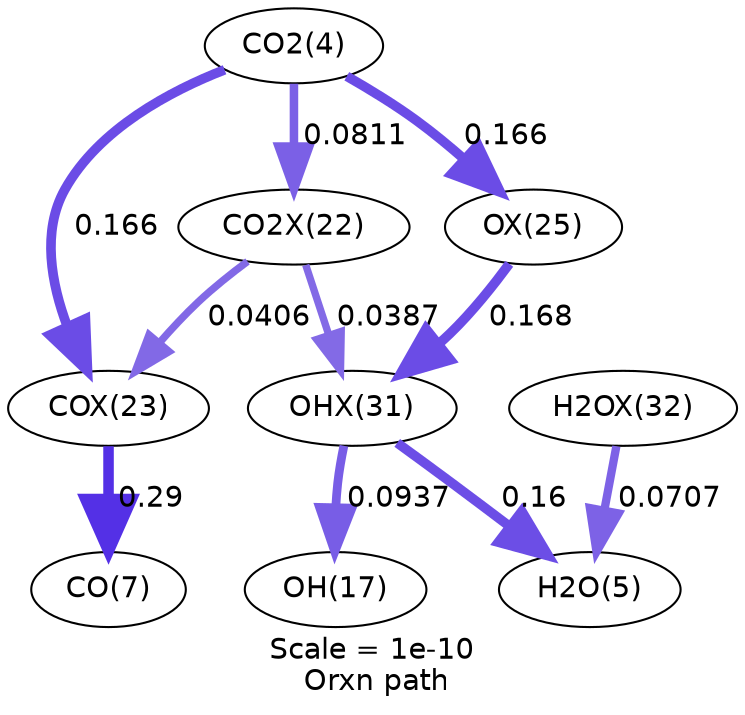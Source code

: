 digraph reaction_paths {
center=1;
s25 -> s2[fontname="Helvetica", penwidth=4.1, arrowsize=2.05, color="0.7, 0.581, 0.9"
, label=" 0.0811"];
s25 -> s3[fontname="Helvetica", penwidth=4.64, arrowsize=2.32, color="0.7, 0.666, 0.9"
, label=" 0.166"];
s25 -> s5[fontname="Helvetica", penwidth=4.64, arrowsize=2.32, color="0.7, 0.666, 0.9"
, label=" 0.166"];
s2 -> s3[fontname="Helvetica", penwidth=3.58, arrowsize=1.79, color="0.7, 0.541, 0.9"
, label=" 0.0406"];
s2 -> s11[fontname="Helvetica", penwidth=3.54, arrowsize=1.77, color="0.7, 0.539, 0.9"
, label=" 0.0387"];
s3 -> s28[fontname="Helvetica", penwidth=5.06, arrowsize=2.53, color="0.7, 0.79, 0.9"
, label=" 0.29"];
s5 -> s11[fontname="Helvetica", penwidth=4.65, arrowsize=2.33, color="0.7, 0.668, 0.9"
, label=" 0.168"];
s11 -> s38[fontname="Helvetica", penwidth=4.21, arrowsize=2.11, color="0.7, 0.594, 0.9"
, label=" 0.0937"];
s11 -> s26[fontname="Helvetica", penwidth=4.62, arrowsize=2.31, color="0.7, 0.66, 0.9"
, label=" 0.16"];
s12 -> s26[fontname="Helvetica", penwidth=4, arrowsize=2, color="0.7, 0.571, 0.9"
, label=" 0.0707"];
s2 [ fontname="Helvetica", label="CO2X(22)"];
s3 [ fontname="Helvetica", label="COX(23)"];
s5 [ fontname="Helvetica", label="OX(25)"];
s11 [ fontname="Helvetica", label="OHX(31)"];
s12 [ fontname="Helvetica", label="H2OX(32)"];
s25 [ fontname="Helvetica", label="CO2(4)"];
s26 [ fontname="Helvetica", label="H2O(5)"];
s28 [ fontname="Helvetica", label="CO(7)"];
s38 [ fontname="Helvetica", label="OH(17)"];
 label = "Scale = 1e-10\l Orxn path";
 fontname = "Helvetica";
}
